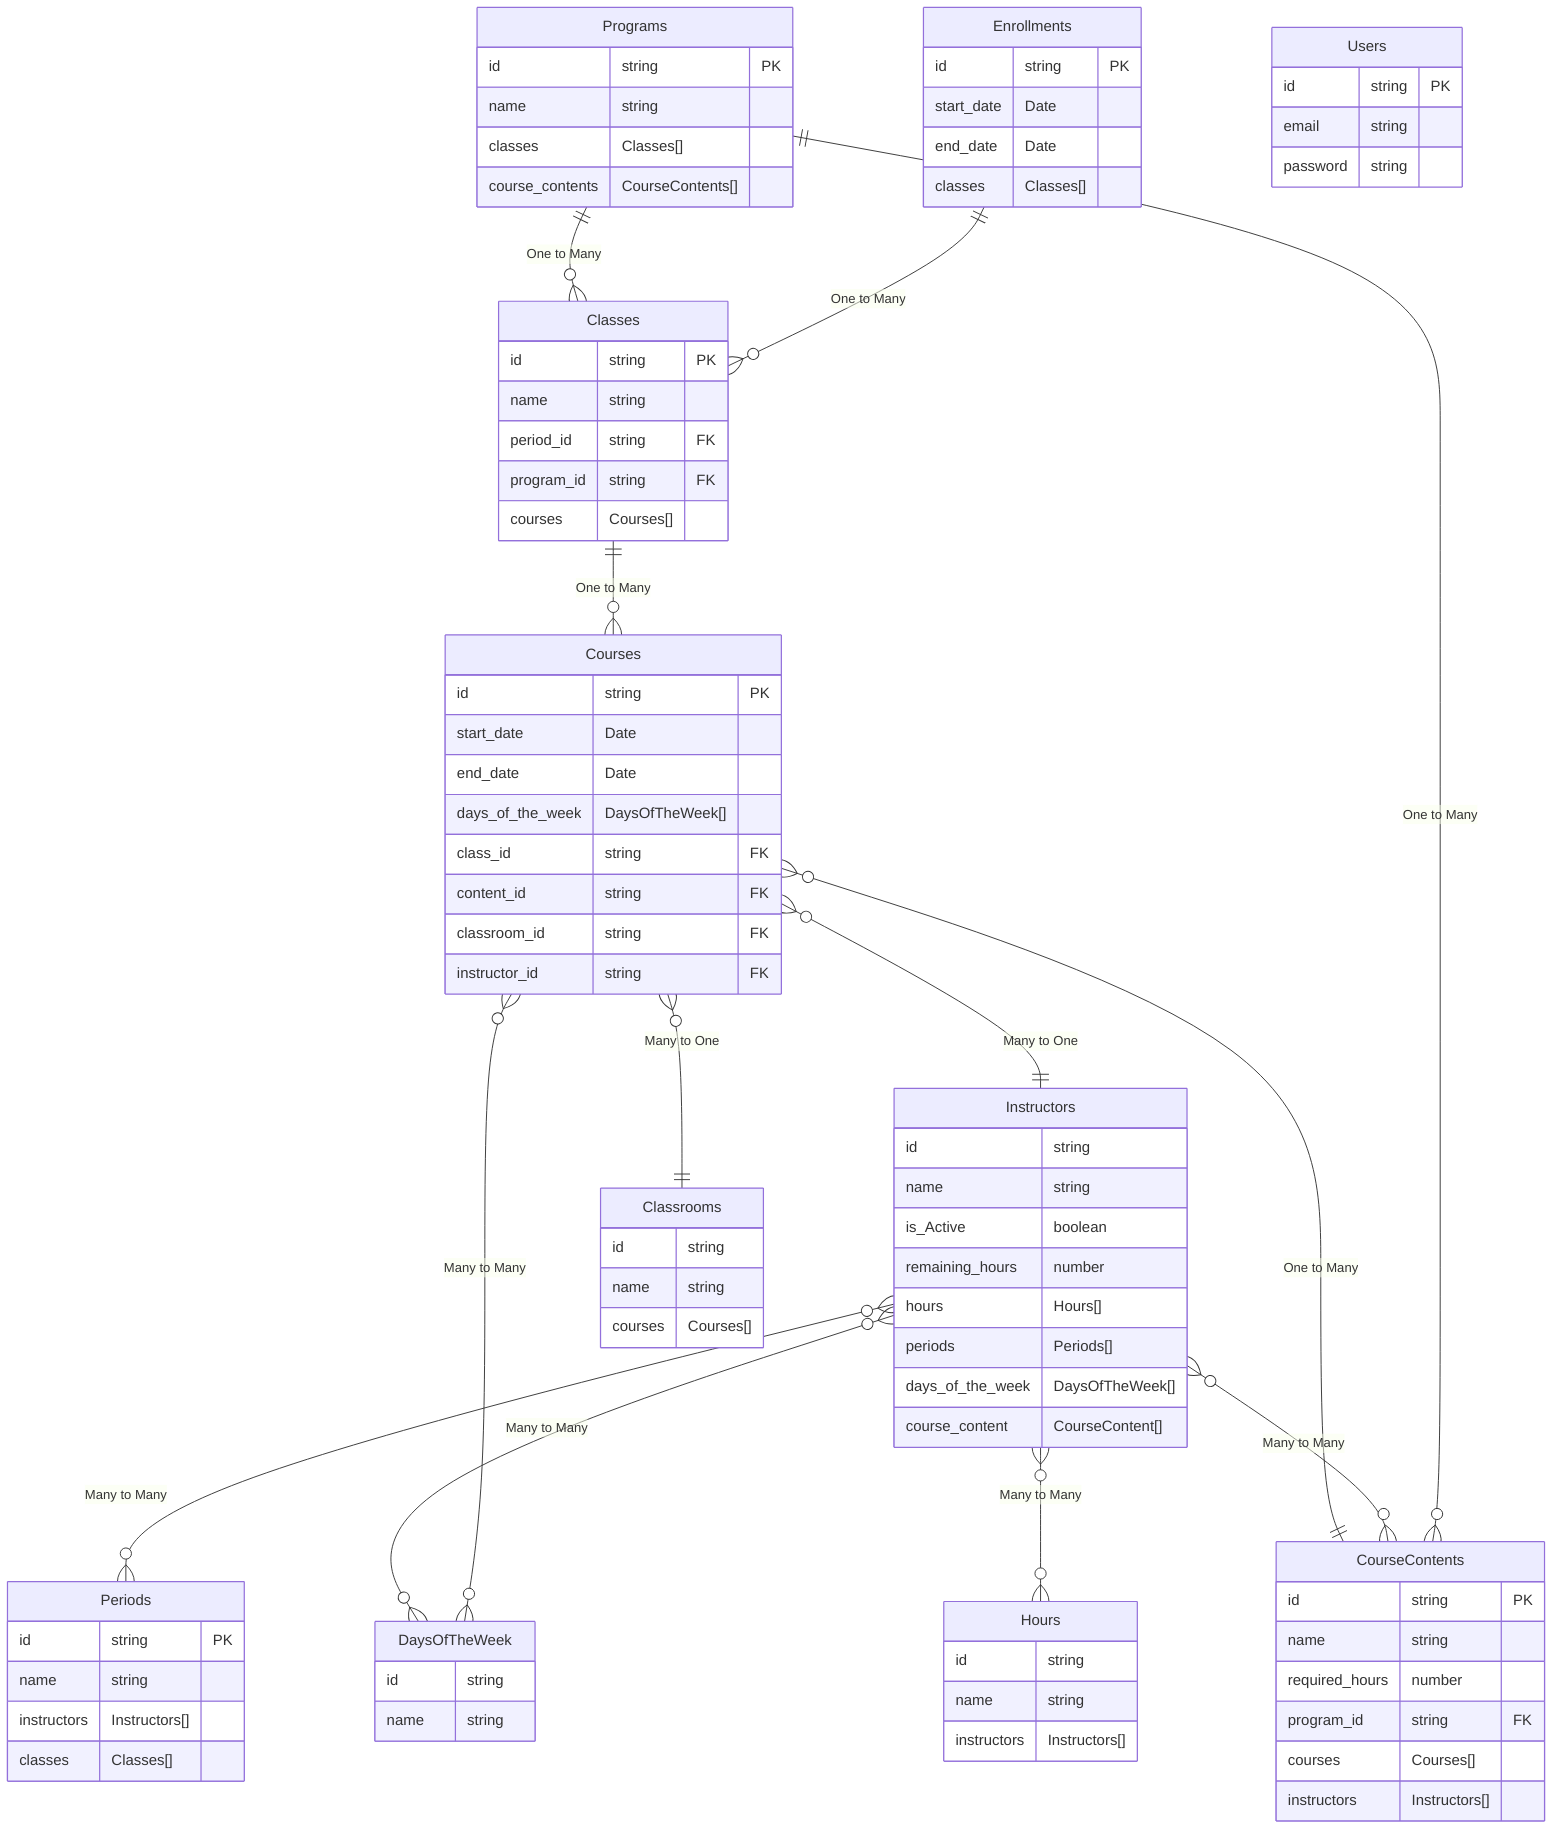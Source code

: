erDiagram
    Enrollments ||--o{ Classes : "One to Many"
    Programs ||--o{ CourseContents : "One to Many"
    CourseContents ||--o{  Courses : "One to Many"
    Instructors }o--o{ CourseContents : "Many to Many"
    Instructors }o--o{ Periods : "Many to Many"
    Instructors }o--o{ Hours : "Many to Many"
    Programs ||--o{ Classes : "One to Many"
    Classes ||--o{ Courses : "One to Many"
    Courses }o--o{ DaysOfTheWeek : "Many to Many"
    Courses }o--|| Classrooms : "Many to One"
    Courses }o--|| Instructors : "Many to One"
  
  
    Instructors }o--o{ DaysOfTheWeek : "Many to Many"

    Users {
        id string PK
        email string
        password string
    }

    Enrollments {
        id string PK
        start_date Date
        end_date Date
        classes Classes[]
    }

    Programs {
        id string PK
        name string
        classes Classes[]
        course_contents CourseContents[]
    }

    CourseContents {
        id string PK
        name string
        required_hours number
        program_id string FK
        courses Courses[]
        instructors Instructors[]
    }

    Classes {
        id string PK
        name string
        period_id string FK
        program_id string FK
        courses Courses[]
    }

    Periods {
        id string PK
        name string
        instructors Instructors[]
        classes Classes[]
    }

    Courses {
        id string PK
        start_date Date
        end_date Date
        days_of_the_week DaysOfTheWeek[]
        class_id string FK
        content_id string FK
        classroom_id string FK
        instructor_id string FK
    }

    DaysOfTheWeek {
        id string
        name string
    }

    Classrooms {
        id string
        name string
        courses Courses[]
    }

    Instructors {
        id string
        name string
        is_Active boolean
        remaining_hours number
hours Hours[]
        periods Periods[]
        days_of_the_week DaysOfTheWeek[]
        course_content CourseContent[]
        
    }

    Hours {
        id string
        name string
instructors Instructors[]
    }